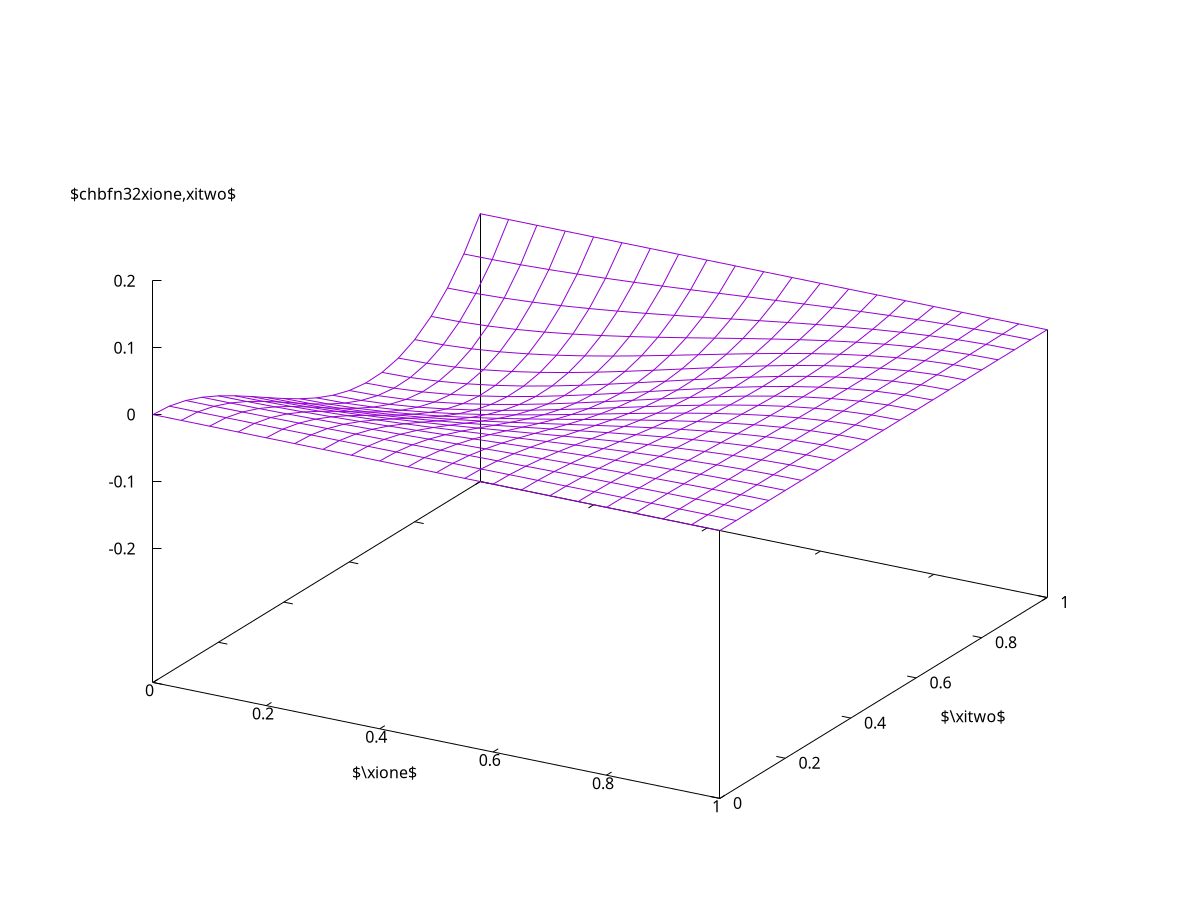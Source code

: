 #set title "Bicubic Hermite basis functions"
set nokey
set samples 21
set isosample 21
set xlabel "$\\xione$"
set ylabel "$\\xitwo$"
set label 11 "$\\chbfn{3}{2}{\\xione,\\xitwo}$" at 0.00, 0.00, 0.33 centre
#set xtics  0.00,0.25,1
#set ytics -0.25,0.25,1
set ztics -0.20,0.1,0.20
phi10(z)=1.0-3.0*z*z+2.0*z*z*z
phi11(z)=z*(z-1.0)*(z-1.0)
phi20(z)=z*z*(3.0-2.0*z)
phi21(z)=z*z*(z-1.0)
psi11(x,y)=phi10(x)*phi21(y)
set xrange [0:1]
set yrange [0:1]
set zrange [-0.2:0.2]
splot psi11(x,y)
 
